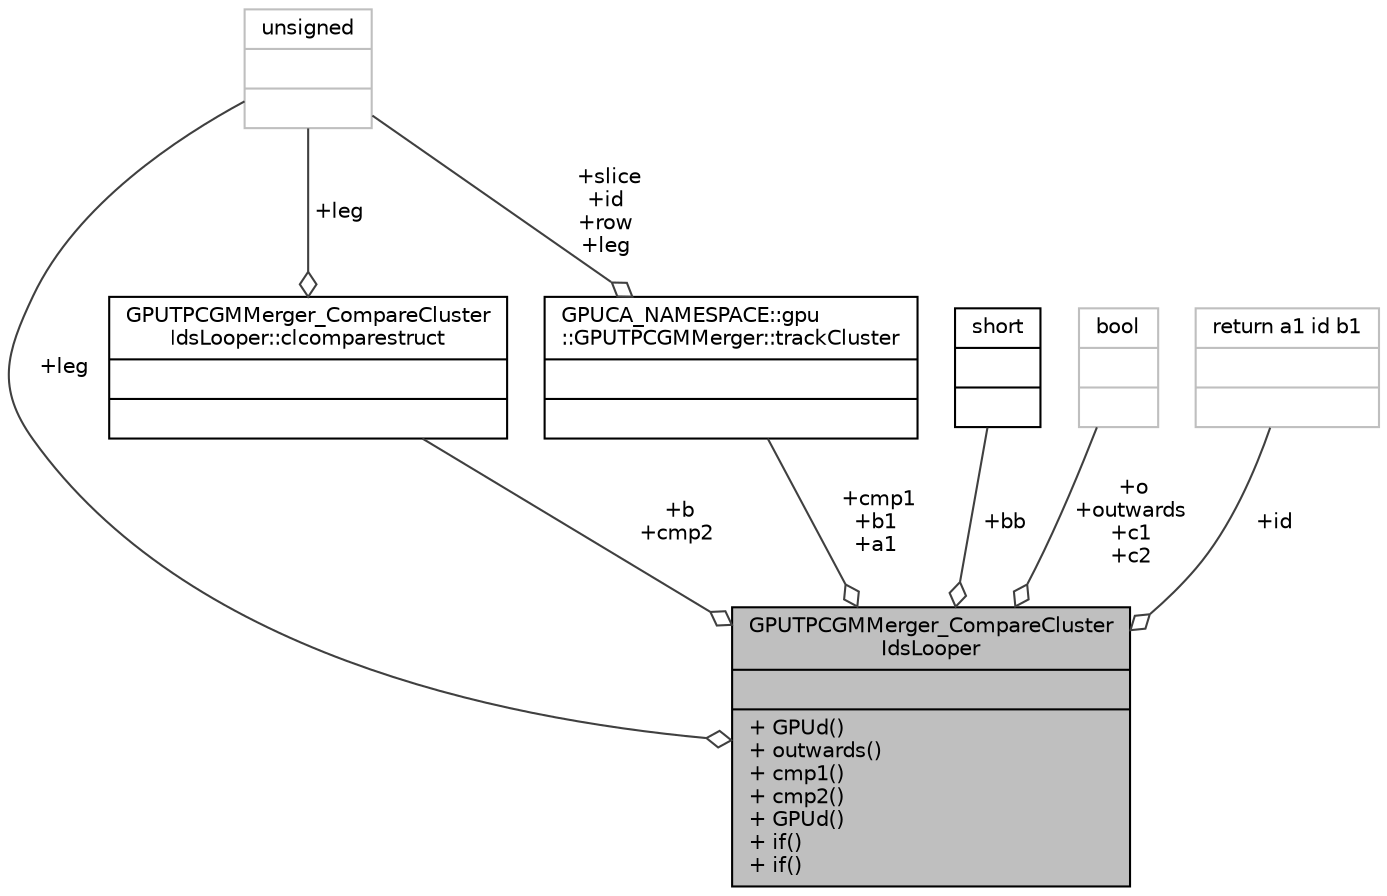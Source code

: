 digraph "GPUTPCGMMerger_CompareClusterIdsLooper"
{
 // INTERACTIVE_SVG=YES
  bgcolor="transparent";
  edge [fontname="Helvetica",fontsize="10",labelfontname="Helvetica",labelfontsize="10"];
  node [fontname="Helvetica",fontsize="10",shape=record];
  Node1 [label="{GPUTPCGMMerger_CompareCluster\lIdsLooper\n||+ GPUd()\l+ outwards()\l+ cmp1()\l+ cmp2()\l+ GPUd()\l+ if()\l+ if()\l}",height=0.2,width=0.4,color="black", fillcolor="grey75", style="filled", fontcolor="black"];
  Node2 -> Node1 [color="grey25",fontsize="10",style="solid",label=" +b\n+cmp2" ,arrowhead="odiamond",fontname="Helvetica"];
  Node2 [label="{GPUTPCGMMerger_CompareCluster\lIdsLooper::clcomparestruct\n||}",height=0.2,width=0.4,color="black",URL="$df/dd1/structGPUTPCGMMerger__CompareClusterIdsLooper_1_1clcomparestruct.html"];
  Node3 -> Node2 [color="grey25",fontsize="10",style="solid",label=" +leg" ,arrowhead="odiamond",fontname="Helvetica"];
  Node3 [label="{unsigned\n||}",height=0.2,width=0.4,color="grey75"];
  Node4 -> Node1 [color="grey25",fontsize="10",style="solid",label=" +bb" ,arrowhead="odiamond",fontname="Helvetica"];
  Node4 [label="{short\n||}",height=0.2,width=0.4,color="black",URL="$dc/d10/classshort.html"];
  Node5 -> Node1 [color="grey25",fontsize="10",style="solid",label=" +o\n+outwards\n+c1\n+c2" ,arrowhead="odiamond",fontname="Helvetica"];
  Node5 [label="{bool\n||}",height=0.2,width=0.4,color="grey75"];
  Node3 -> Node1 [color="grey25",fontsize="10",style="solid",label=" +leg" ,arrowhead="odiamond",fontname="Helvetica"];
  Node6 -> Node1 [color="grey25",fontsize="10",style="solid",label=" +cmp1\n+b1\n+a1" ,arrowhead="odiamond",fontname="Helvetica"];
  Node6 [label="{GPUCA_NAMESPACE::gpu\l::GPUTPCGMMerger::trackCluster\n||}",height=0.2,width=0.4,color="black",URL="$d7/da2/structGPUCA__NAMESPACE_1_1gpu_1_1GPUTPCGMMerger_1_1trackCluster.html"];
  Node3 -> Node6 [color="grey25",fontsize="10",style="solid",label=" +slice\n+id\n+row\n+leg" ,arrowhead="odiamond",fontname="Helvetica"];
  Node7 -> Node1 [color="grey25",fontsize="10",style="solid",label=" +id" ,arrowhead="odiamond",fontname="Helvetica"];
  Node7 [label="{return a1 id b1\n||}",height=0.2,width=0.4,color="grey75"];
}
